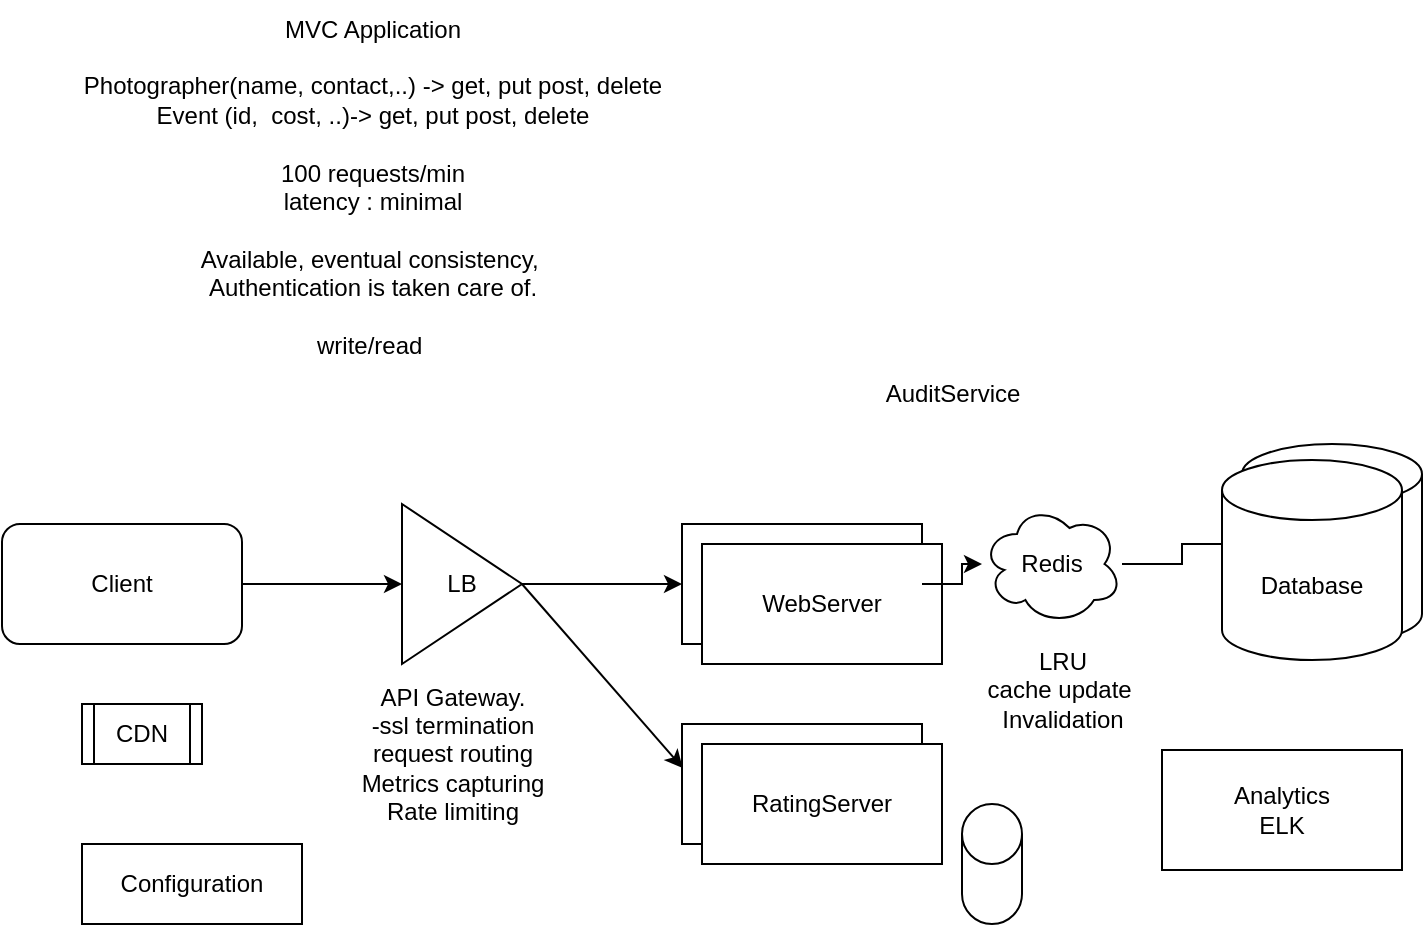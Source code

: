 <mxfile version="24.7.7">
  <diagram name="Page-1" id="BCWlcSMO-MocbUi-F9Bm">
    <mxGraphModel dx="1153" dy="463" grid="1" gridSize="10" guides="1" tooltips="1" connect="1" arrows="1" fold="1" page="1" pageScale="1" pageWidth="850" pageHeight="1100" math="0" shadow="0">
      <root>
        <mxCell id="0" />
        <mxCell id="1" parent="0" />
        <mxCell id="tqDQIGiHZF4fIQzJ_Sd8-1" value="&lt;div&gt;MVC Application&lt;/div&gt;&lt;div&gt;&lt;br&gt;&lt;/div&gt;&lt;div&gt;Photographer(name, contact,..) -&amp;gt; get, put post, delete&lt;/div&gt;&lt;div&gt;Event (id,&amp;nbsp; cost, ..)-&amp;gt;&amp;nbsp;&lt;span style=&quot;background-color: initial;&quot;&gt;get, put post, delete&lt;/span&gt;&lt;/div&gt;&lt;div&gt;&lt;span style=&quot;background-color: initial;&quot;&gt;&lt;br&gt;&lt;/span&gt;&lt;/div&gt;&lt;div&gt;&lt;span style=&quot;background-color: initial;&quot;&gt;100 requests/min&lt;/span&gt;&lt;/div&gt;&lt;div&gt;&lt;span style=&quot;background-color: initial;&quot;&gt;latency : minimal&lt;/span&gt;&lt;/div&gt;&lt;div&gt;&lt;span style=&quot;background-color: initial;&quot;&gt;&lt;br&gt;&lt;/span&gt;&lt;/div&gt;&lt;div&gt;&lt;span style=&quot;background-color: initial;&quot;&gt;Available, eventual consistency,&amp;nbsp;&lt;/span&gt;&lt;/div&gt;&lt;div&gt;Authentication is taken care of.&lt;/div&gt;&lt;div&gt;&lt;br&gt;&lt;/div&gt;&lt;div&gt;write/read&amp;nbsp;&lt;/div&gt;&lt;div&gt;&lt;br&gt;&lt;/div&gt;&lt;div&gt;&lt;span style=&quot;background-color: initial;&quot;&gt;&amp;nbsp;&lt;/span&gt;&lt;br&gt;&lt;/div&gt;&lt;div&gt;&lt;br&gt;&lt;/div&gt;" style="text;html=1;align=center;verticalAlign=middle;resizable=0;points=[];autosize=1;strokeColor=none;fillColor=none;" vertex="1" parent="1">
          <mxGeometry x="90" y="198" width="310" height="230" as="geometry" />
        </mxCell>
        <mxCell id="tqDQIGiHZF4fIQzJ_Sd8-10" value="" style="edgeStyle=orthogonalEdgeStyle;rounded=0;orthogonalLoop=1;jettySize=auto;html=1;" edge="1" parent="1" source="tqDQIGiHZF4fIQzJ_Sd8-14" target="tqDQIGiHZF4fIQzJ_Sd8-4">
          <mxGeometry relative="1" as="geometry" />
        </mxCell>
        <mxCell id="tqDQIGiHZF4fIQzJ_Sd8-2" value="WebServer" style="rounded=0;whiteSpace=wrap;html=1;" vertex="1" parent="1">
          <mxGeometry x="400" y="460" width="120" height="60" as="geometry" />
        </mxCell>
        <mxCell id="tqDQIGiHZF4fIQzJ_Sd8-4" value="Database" style="shape=cylinder3;whiteSpace=wrap;html=1;boundedLbl=1;backgroundOutline=1;size=15;" vertex="1" parent="1">
          <mxGeometry x="680" y="420" width="90" height="100" as="geometry" />
        </mxCell>
        <mxCell id="tqDQIGiHZF4fIQzJ_Sd8-9" value="" style="edgeStyle=orthogonalEdgeStyle;rounded=0;orthogonalLoop=1;jettySize=auto;html=1;" edge="1" parent="1" source="tqDQIGiHZF4fIQzJ_Sd8-5" target="tqDQIGiHZF4fIQzJ_Sd8-2">
          <mxGeometry relative="1" as="geometry" />
        </mxCell>
        <mxCell id="tqDQIGiHZF4fIQzJ_Sd8-5" value="LB" style="triangle;whiteSpace=wrap;html=1;" vertex="1" parent="1">
          <mxGeometry x="260" y="450" width="60" height="80" as="geometry" />
        </mxCell>
        <mxCell id="tqDQIGiHZF4fIQzJ_Sd8-7" value="Client" style="rounded=1;whiteSpace=wrap;html=1;" vertex="1" parent="1">
          <mxGeometry x="60" y="460" width="120" height="60" as="geometry" />
        </mxCell>
        <mxCell id="tqDQIGiHZF4fIQzJ_Sd8-8" value="" style="endArrow=classic;html=1;rounded=0;exitX=1;exitY=0.5;exitDx=0;exitDy=0;" edge="1" parent="1" source="tqDQIGiHZF4fIQzJ_Sd8-7" target="tqDQIGiHZF4fIQzJ_Sd8-5">
          <mxGeometry width="50" height="50" relative="1" as="geometry">
            <mxPoint x="480" y="460" as="sourcePoint" />
            <mxPoint x="530" y="410" as="targetPoint" />
          </mxGeometry>
        </mxCell>
        <mxCell id="tqDQIGiHZF4fIQzJ_Sd8-11" value="WebServer" style="rounded=0;whiteSpace=wrap;html=1;" vertex="1" parent="1">
          <mxGeometry x="410" y="470" width="120" height="60" as="geometry" />
        </mxCell>
        <mxCell id="tqDQIGiHZF4fIQzJ_Sd8-12" value="Database" style="shape=cylinder3;whiteSpace=wrap;html=1;boundedLbl=1;backgroundOutline=1;size=15;" vertex="1" parent="1">
          <mxGeometry x="670" y="428" width="90" height="100" as="geometry" />
        </mxCell>
        <mxCell id="tqDQIGiHZF4fIQzJ_Sd8-13" value="API Gateway.&lt;div&gt;-ssl termination&lt;/div&gt;&lt;div&gt;request routing&lt;/div&gt;&lt;div&gt;Metrics capturing&lt;/div&gt;&lt;div&gt;Rate limiting&lt;/div&gt;" style="text;html=1;align=center;verticalAlign=middle;resizable=0;points=[];autosize=1;strokeColor=none;fillColor=none;" vertex="1" parent="1">
          <mxGeometry x="230" y="530" width="110" height="90" as="geometry" />
        </mxCell>
        <mxCell id="tqDQIGiHZF4fIQzJ_Sd8-15" value="" style="edgeStyle=orthogonalEdgeStyle;rounded=0;orthogonalLoop=1;jettySize=auto;html=1;" edge="1" parent="1" source="tqDQIGiHZF4fIQzJ_Sd8-2" target="tqDQIGiHZF4fIQzJ_Sd8-14">
          <mxGeometry relative="1" as="geometry">
            <mxPoint x="520" y="490" as="sourcePoint" />
            <mxPoint x="680" y="470" as="targetPoint" />
            <Array as="points">
              <mxPoint x="540" y="490" />
              <mxPoint x="540" y="480" />
            </Array>
          </mxGeometry>
        </mxCell>
        <mxCell id="tqDQIGiHZF4fIQzJ_Sd8-14" value="Redis" style="ellipse;shape=cloud;whiteSpace=wrap;html=1;" vertex="1" parent="1">
          <mxGeometry x="550" y="450" width="70" height="60" as="geometry" />
        </mxCell>
        <mxCell id="tqDQIGiHZF4fIQzJ_Sd8-16" value="LRU&lt;div&gt;cache update&amp;nbsp;&lt;/div&gt;&lt;div&gt;Invalidation&lt;/div&gt;" style="text;html=1;align=center;verticalAlign=middle;resizable=0;points=[];autosize=1;strokeColor=none;fillColor=none;" vertex="1" parent="1">
          <mxGeometry x="540" y="513" width="100" height="60" as="geometry" />
        </mxCell>
        <mxCell id="tqDQIGiHZF4fIQzJ_Sd8-17" value="CDN" style="shape=process;whiteSpace=wrap;html=1;backgroundOutline=1;" vertex="1" parent="1">
          <mxGeometry x="100" y="550" width="60" height="30" as="geometry" />
        </mxCell>
        <mxCell id="tqDQIGiHZF4fIQzJ_Sd8-18" value="Analytics&lt;div&gt;ELK&lt;/div&gt;" style="rounded=0;whiteSpace=wrap;html=1;" vertex="1" parent="1">
          <mxGeometry x="640" y="573" width="120" height="60" as="geometry" />
        </mxCell>
        <mxCell id="tqDQIGiHZF4fIQzJ_Sd8-19" value="Configuration" style="rounded=0;whiteSpace=wrap;html=1;" vertex="1" parent="1">
          <mxGeometry x="100" y="620" width="110" height="40" as="geometry" />
        </mxCell>
        <mxCell id="tqDQIGiHZF4fIQzJ_Sd8-20" value="RatingServer" style="rounded=0;whiteSpace=wrap;html=1;" vertex="1" parent="1">
          <mxGeometry x="400" y="560" width="120" height="60" as="geometry" />
        </mxCell>
        <mxCell id="tqDQIGiHZF4fIQzJ_Sd8-21" value="" style="endArrow=classic;html=1;rounded=0;entryX=0.003;entryY=0.366;entryDx=0;entryDy=0;entryPerimeter=0;exitX=1;exitY=0.5;exitDx=0;exitDy=0;" edge="1" parent="1" source="tqDQIGiHZF4fIQzJ_Sd8-5" target="tqDQIGiHZF4fIQzJ_Sd8-20">
          <mxGeometry width="50" height="50" relative="1" as="geometry">
            <mxPoint x="480" y="460" as="sourcePoint" />
            <mxPoint x="530" y="410" as="targetPoint" />
          </mxGeometry>
        </mxCell>
        <mxCell id="tqDQIGiHZF4fIQzJ_Sd8-22" value="RatingServer" style="rounded=0;whiteSpace=wrap;html=1;" vertex="1" parent="1">
          <mxGeometry x="410" y="570" width="120" height="60" as="geometry" />
        </mxCell>
        <mxCell id="tqDQIGiHZF4fIQzJ_Sd8-23" value="" style="shape=cylinder3;whiteSpace=wrap;html=1;boundedLbl=1;backgroundOutline=1;size=15;" vertex="1" parent="1">
          <mxGeometry x="540" y="600" width="30" height="60" as="geometry" />
        </mxCell>
        <mxCell id="tqDQIGiHZF4fIQzJ_Sd8-24" value="AuditService" style="text;html=1;align=center;verticalAlign=middle;resizable=0;points=[];autosize=1;strokeColor=none;fillColor=none;" vertex="1" parent="1">
          <mxGeometry x="490" y="380" width="90" height="30" as="geometry" />
        </mxCell>
      </root>
    </mxGraphModel>
  </diagram>
</mxfile>
